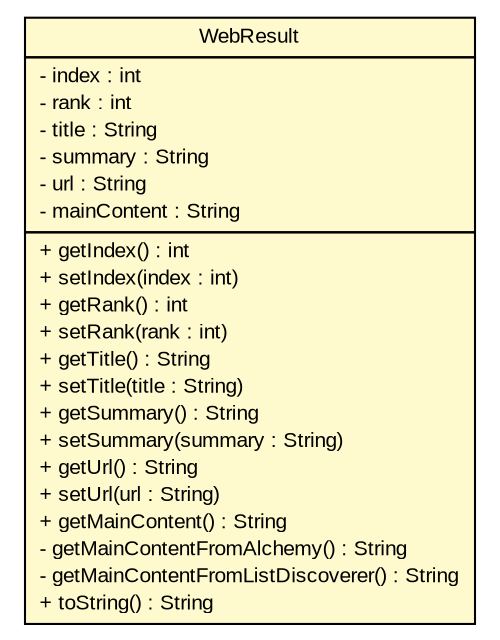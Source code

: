 #!/usr/local/bin/dot
#
# Class diagram 
# Generated by UMLGraph version 5.2 (http://www.umlgraph.org/)
#

digraph G {
	edge [fontname="arial",fontsize=10,labelfontname="arial",labelfontsize=10];
	node [fontname="arial",fontsize=10,shape=plaintext];
	nodesep=0.25;
	ranksep=0.5;
	// tud.iir.web.WebResult
	c54994 [label=<<table title="tud.iir.web.WebResult" border="0" cellborder="1" cellspacing="0" cellpadding="2" port="p" bgcolor="lemonChiffon" href="./WebResult.html">
		<tr><td><table border="0" cellspacing="0" cellpadding="1">
<tr><td align="center" balign="center"> WebResult </td></tr>
		</table></td></tr>
		<tr><td><table border="0" cellspacing="0" cellpadding="1">
<tr><td align="left" balign="left"> - index : int </td></tr>
<tr><td align="left" balign="left"> - rank : int </td></tr>
<tr><td align="left" balign="left"> - title : String </td></tr>
<tr><td align="left" balign="left"> - summary : String </td></tr>
<tr><td align="left" balign="left"> - url : String </td></tr>
<tr><td align="left" balign="left"> - mainContent : String </td></tr>
		</table></td></tr>
		<tr><td><table border="0" cellspacing="0" cellpadding="1">
<tr><td align="left" balign="left"> + getIndex() : int </td></tr>
<tr><td align="left" balign="left"> + setIndex(index : int) </td></tr>
<tr><td align="left" balign="left"> + getRank() : int </td></tr>
<tr><td align="left" balign="left"> + setRank(rank : int) </td></tr>
<tr><td align="left" balign="left"> + getTitle() : String </td></tr>
<tr><td align="left" balign="left"> + setTitle(title : String) </td></tr>
<tr><td align="left" balign="left"> + getSummary() : String </td></tr>
<tr><td align="left" balign="left"> + setSummary(summary : String) </td></tr>
<tr><td align="left" balign="left"> + getUrl() : String </td></tr>
<tr><td align="left" balign="left"> + setUrl(url : String) </td></tr>
<tr><td align="left" balign="left"> + getMainContent() : String </td></tr>
<tr><td align="left" balign="left"> - getMainContentFromAlchemy() : String </td></tr>
<tr><td align="left" balign="left"> - getMainContentFromListDiscoverer() : String </td></tr>
<tr><td align="left" balign="left"> + toString() : String </td></tr>
		</table></td></tr>
		</table>>, fontname="arial", fontcolor="black", fontsize=10.0];
}

